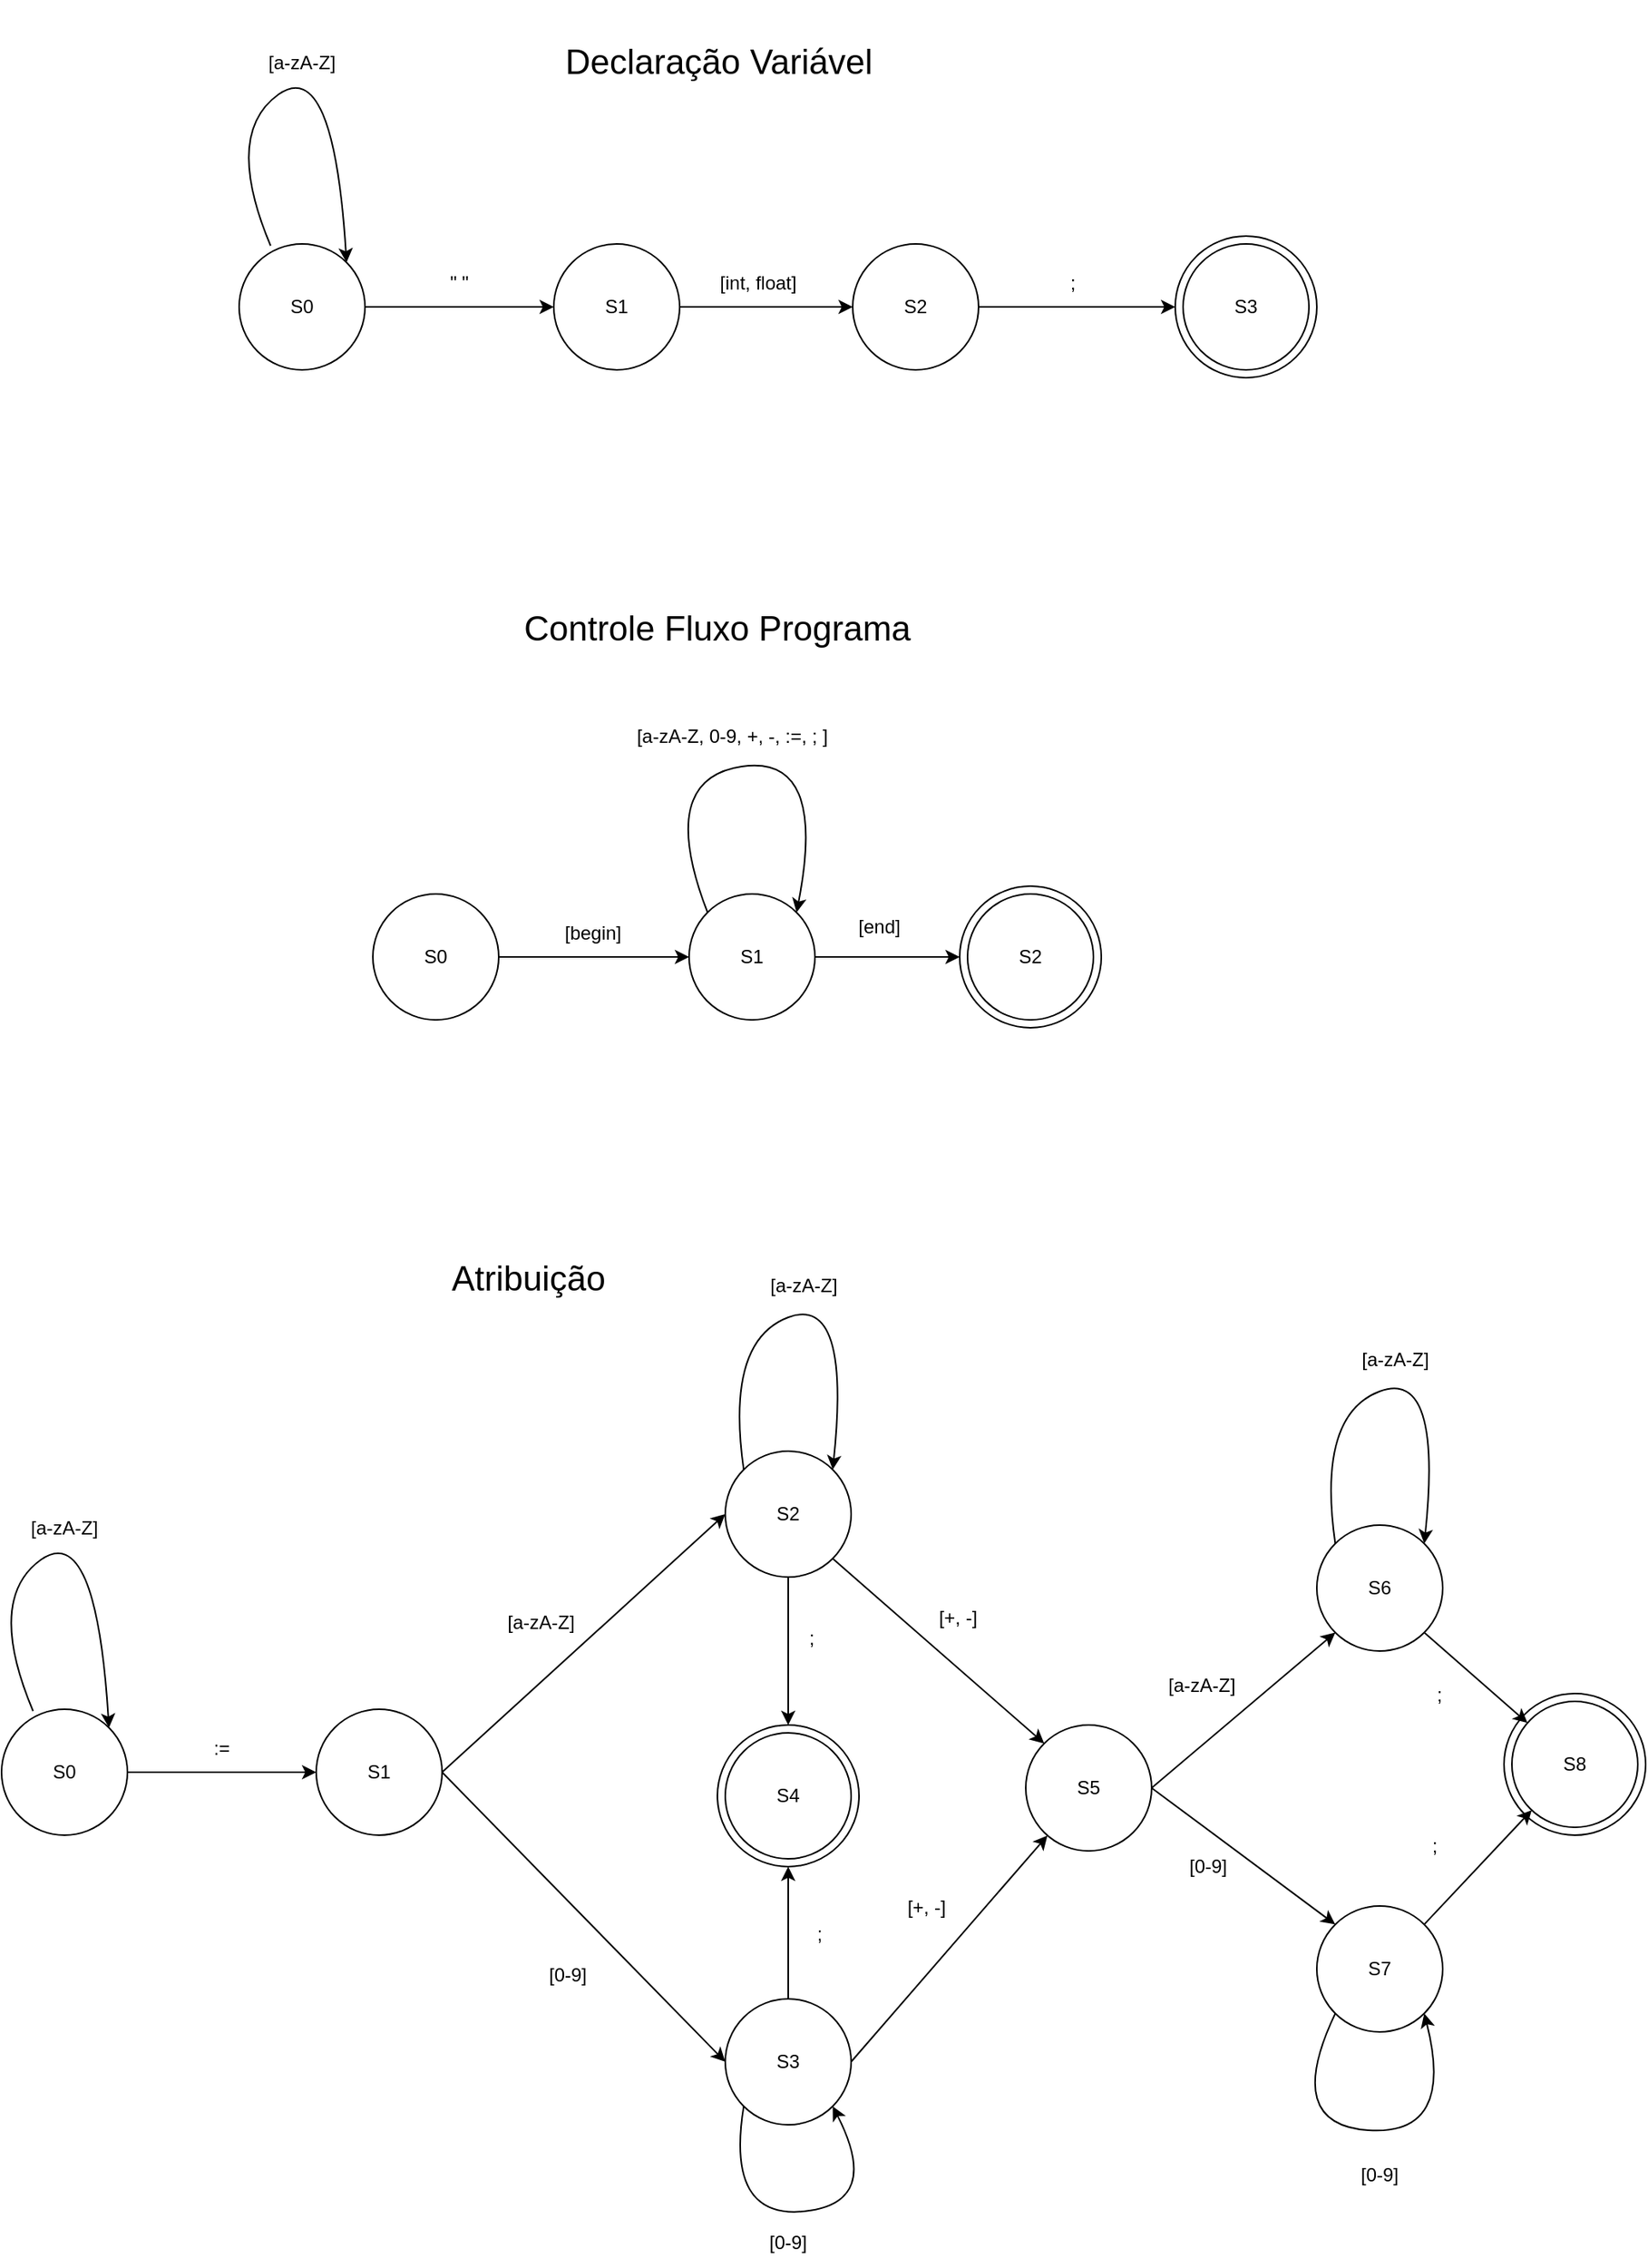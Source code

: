 <mxfile version="20.5.3" type="github">
  <diagram id="T9sVvqqCG5rmjMEnSpNM" name="Página-1">
    <mxGraphModel dx="1497" dy="1247" grid="0" gridSize="10" guides="1" tooltips="1" connect="1" arrows="1" fold="1" page="0" pageScale="1" pageWidth="827" pageHeight="1169" math="0" shadow="0">
      <root>
        <mxCell id="0" />
        <mxCell id="1" parent="0" />
        <mxCell id="89" value="" style="ellipse;whiteSpace=wrap;html=1;aspect=fixed;fontSize=12;fillColor=none;" parent="1" vertex="1">
          <mxGeometry x="794" y="292" width="90" height="90" as="geometry" />
        </mxCell>
        <mxCell id="30" value="" style="ellipse;whiteSpace=wrap;html=1;aspect=fixed;fontSize=12;fillColor=none;" parent="1" vertex="1">
          <mxGeometry x="640" y="825" width="90" height="90" as="geometry" />
        </mxCell>
        <mxCell id="4" style="edgeStyle=none;html=1;exitX=1;exitY=0.5;exitDx=0;exitDy=0;entryX=0;entryY=0.5;entryDx=0;entryDy=0;" parent="1" source="2" target="3" edge="1">
          <mxGeometry relative="1" as="geometry" />
        </mxCell>
        <mxCell id="2" value="S0" style="ellipse;whiteSpace=wrap;html=1;aspect=fixed;" parent="1" vertex="1">
          <mxGeometry x="336" y="-116" width="80" height="80" as="geometry" />
        </mxCell>
        <mxCell id="10" style="edgeStyle=none;html=1;exitX=1;exitY=0.5;exitDx=0;exitDy=0;entryX=0;entryY=0.5;entryDx=0;entryDy=0;fontSize=12;" parent="1" source="3" target="9" edge="1">
          <mxGeometry relative="1" as="geometry" />
        </mxCell>
        <mxCell id="3" value="S1" style="ellipse;whiteSpace=wrap;html=1;aspect=fixed;" parent="1" vertex="1">
          <mxGeometry x="536" y="-116" width="80" height="80" as="geometry" />
        </mxCell>
        <mxCell id="7" value="" style="curved=1;endArrow=classic;html=1;exitX=0.25;exitY=0.014;exitDx=0;exitDy=0;exitPerimeter=0;entryX=1;entryY=0;entryDx=0;entryDy=0;" parent="1" source="2" target="2" edge="1">
          <mxGeometry width="50" height="50" relative="1" as="geometry">
            <mxPoint x="366" y="-156" as="sourcePoint" />
            <mxPoint x="416" y="-206" as="targetPoint" />
            <Array as="points">
              <mxPoint x="326" y="-186" />
              <mxPoint x="396" y="-236" />
            </Array>
          </mxGeometry>
        </mxCell>
        <mxCell id="14" style="edgeStyle=none;html=1;exitX=1;exitY=0.5;exitDx=0;exitDy=0;fontSize=12;entryX=0;entryY=0.5;entryDx=0;entryDy=0;" parent="1" source="9" target="15" edge="1">
          <mxGeometry relative="1" as="geometry">
            <mxPoint x="926" y="-76" as="targetPoint" />
          </mxGeometry>
        </mxCell>
        <mxCell id="9" value="S2" style="ellipse;whiteSpace=wrap;html=1;aspect=fixed;" parent="1" vertex="1">
          <mxGeometry x="726" y="-116" width="80" height="80" as="geometry" />
        </mxCell>
        <mxCell id="12" value="[int, float]" style="text;html=1;strokeColor=none;fillColor=none;align=center;verticalAlign=middle;whiteSpace=wrap;rounded=0;fontSize=12;" parent="1" vertex="1">
          <mxGeometry x="636" y="-106" width="60" height="30" as="geometry" />
        </mxCell>
        <mxCell id="13" value="S3" style="ellipse;whiteSpace=wrap;html=1;aspect=fixed;" parent="1" vertex="1">
          <mxGeometry x="936" y="-116" width="80" height="80" as="geometry" />
        </mxCell>
        <mxCell id="15" value="" style="ellipse;whiteSpace=wrap;html=1;aspect=fixed;fontSize=12;fillColor=none;" parent="1" vertex="1">
          <mxGeometry x="931" y="-121" width="90" height="90" as="geometry" />
        </mxCell>
        <mxCell id="17" value=";" style="text;html=1;strokeColor=none;fillColor=none;align=center;verticalAlign=middle;whiteSpace=wrap;rounded=0;fontSize=12;" parent="1" vertex="1">
          <mxGeometry x="836" y="-106" width="60" height="30" as="geometry" />
        </mxCell>
        <mxCell id="18" value="[a-zA-Z]" style="text;html=1;strokeColor=none;fillColor=none;align=center;verticalAlign=middle;whiteSpace=wrap;rounded=0;fontSize=12;" parent="1" vertex="1">
          <mxGeometry x="346" y="-246" width="60" height="30" as="geometry" />
        </mxCell>
        <mxCell id="19" value="&quot; &quot;" style="text;html=1;strokeColor=none;fillColor=none;align=center;verticalAlign=middle;whiteSpace=wrap;rounded=0;fontSize=12;" parent="1" vertex="1">
          <mxGeometry x="446" y="-106" width="60" height="30" as="geometry" />
        </mxCell>
        <mxCell id="20" value="&lt;font style=&quot;font-size: 22px&quot;&gt;Declaração Variável&lt;/font&gt;" style="text;html=1;strokeColor=none;fillColor=none;align=center;verticalAlign=middle;whiteSpace=wrap;rounded=0;fontSize=12;" parent="1" vertex="1">
          <mxGeometry x="496" y="-271" width="290" height="80" as="geometry" />
        </mxCell>
        <mxCell id="21" style="edgeStyle=none;html=1;exitX=1;exitY=0.5;exitDx=0;exitDy=0;entryX=0;entryY=0.5;entryDx=0;entryDy=0;" parent="1" source="22" target="24" edge="1">
          <mxGeometry relative="1" as="geometry" />
        </mxCell>
        <mxCell id="22" value="S0" style="ellipse;whiteSpace=wrap;html=1;aspect=fixed;" parent="1" vertex="1">
          <mxGeometry x="185" y="815" width="80" height="80" as="geometry" />
        </mxCell>
        <mxCell id="23" style="edgeStyle=none;html=1;exitX=1;exitY=0.5;exitDx=0;exitDy=0;entryX=0;entryY=0.5;entryDx=0;entryDy=0;fontSize=12;" parent="1" source="24" target="27" edge="1">
          <mxGeometry relative="1" as="geometry" />
        </mxCell>
        <mxCell id="36" style="edgeStyle=none;html=1;exitX=1;exitY=0.5;exitDx=0;exitDy=0;entryX=0;entryY=0.5;entryDx=0;entryDy=0;fontSize=22;" parent="1" source="24" target="35" edge="1">
          <mxGeometry relative="1" as="geometry" />
        </mxCell>
        <mxCell id="24" value="S1" style="ellipse;whiteSpace=wrap;html=1;aspect=fixed;" parent="1" vertex="1">
          <mxGeometry x="385" y="815" width="80" height="80" as="geometry" />
        </mxCell>
        <mxCell id="25" value="" style="curved=1;endArrow=classic;html=1;exitX=0.25;exitY=0.014;exitDx=0;exitDy=0;exitPerimeter=0;entryX=1;entryY=0;entryDx=0;entryDy=0;" parent="1" source="22" target="22" edge="1">
          <mxGeometry width="50" height="50" relative="1" as="geometry">
            <mxPoint x="215" y="775" as="sourcePoint" />
            <mxPoint x="265" y="725" as="targetPoint" />
            <Array as="points">
              <mxPoint x="175" y="745" />
              <mxPoint x="245" y="695" />
            </Array>
          </mxGeometry>
        </mxCell>
        <mxCell id="26" style="edgeStyle=none;html=1;exitX=0.5;exitY=1;exitDx=0;exitDy=0;fontSize=12;entryX=0.5;entryY=0;entryDx=0;entryDy=0;" parent="1" source="27" target="30" edge="1">
          <mxGeometry relative="1" as="geometry">
            <mxPoint x="685" y="755" as="targetPoint" />
          </mxGeometry>
        </mxCell>
        <mxCell id="79" style="edgeStyle=none;html=1;exitX=1;exitY=1;exitDx=0;exitDy=0;entryX=0;entryY=0;entryDx=0;entryDy=0;fontSize=22;" parent="1" source="27" target="65" edge="1">
          <mxGeometry relative="1" as="geometry" />
        </mxCell>
        <mxCell id="27" value="S2" style="ellipse;whiteSpace=wrap;html=1;aspect=fixed;" parent="1" vertex="1">
          <mxGeometry x="645" y="651" width="80" height="80" as="geometry" />
        </mxCell>
        <mxCell id="29" value="S4" style="ellipse;whiteSpace=wrap;html=1;aspect=fixed;" parent="1" vertex="1">
          <mxGeometry x="645" y="830" width="80" height="80" as="geometry" />
        </mxCell>
        <mxCell id="31" value=";" style="text;html=1;strokeColor=none;fillColor=none;align=center;verticalAlign=middle;whiteSpace=wrap;rounded=0;fontSize=12;" parent="1" vertex="1">
          <mxGeometry x="670" y="755" width="60" height="30" as="geometry" />
        </mxCell>
        <mxCell id="32" value="[a-zA-Z]" style="text;html=1;strokeColor=none;fillColor=none;align=center;verticalAlign=middle;whiteSpace=wrap;rounded=0;fontSize=12;" parent="1" vertex="1">
          <mxGeometry x="195" y="685" width="60" height="30" as="geometry" />
        </mxCell>
        <mxCell id="33" value=":=" style="text;html=1;strokeColor=none;fillColor=none;align=center;verticalAlign=middle;whiteSpace=wrap;rounded=0;fontSize=12;" parent="1" vertex="1">
          <mxGeometry x="295" y="825" width="60" height="30" as="geometry" />
        </mxCell>
        <mxCell id="34" value="&lt;font style=&quot;font-size: 22px&quot;&gt;Atribuição&lt;/font&gt;" style="text;html=1;strokeColor=none;fillColor=none;align=center;verticalAlign=middle;whiteSpace=wrap;rounded=0;fontSize=12;" parent="1" vertex="1">
          <mxGeometry x="375" y="502" width="290" height="80" as="geometry" />
        </mxCell>
        <mxCell id="37" style="edgeStyle=none;html=1;exitX=0.5;exitY=0;exitDx=0;exitDy=0;fontSize=22;entryX=0.5;entryY=1;entryDx=0;entryDy=0;" parent="1" source="35" target="30" edge="1">
          <mxGeometry relative="1" as="geometry" />
        </mxCell>
        <mxCell id="51" style="edgeStyle=none;html=1;exitX=1;exitY=0.5;exitDx=0;exitDy=0;fontSize=22;" parent="1" source="35" target="65" edge="1">
          <mxGeometry relative="1" as="geometry">
            <mxPoint x="903" y="855" as="targetPoint" />
          </mxGeometry>
        </mxCell>
        <mxCell id="35" value="S3" style="ellipse;whiteSpace=wrap;html=1;aspect=fixed;" parent="1" vertex="1">
          <mxGeometry x="645" y="999" width="80" height="80" as="geometry" />
        </mxCell>
        <mxCell id="38" value=";" style="text;html=1;strokeColor=none;fillColor=none;align=center;verticalAlign=middle;whiteSpace=wrap;rounded=0;fontSize=12;" parent="1" vertex="1">
          <mxGeometry x="675" y="943" width="60" height="30" as="geometry" />
        </mxCell>
        <mxCell id="39" value="[a-zA-Z]" style="text;html=1;strokeColor=none;fillColor=none;align=center;verticalAlign=middle;whiteSpace=wrap;rounded=0;fontSize=12;" parent="1" vertex="1">
          <mxGeometry x="498" y="745" width="60" height="30" as="geometry" />
        </mxCell>
        <mxCell id="40" value="[a-zA-Z]" style="text;html=1;strokeColor=none;fillColor=none;align=center;verticalAlign=middle;whiteSpace=wrap;rounded=0;fontSize=12;" parent="1" vertex="1">
          <mxGeometry x="665" y="531" width="60" height="30" as="geometry" />
        </mxCell>
        <mxCell id="41" value="" style="curved=1;endArrow=classic;html=1;fontSize=22;exitX=0;exitY=0;exitDx=0;exitDy=0;entryX=1;entryY=0;entryDx=0;entryDy=0;" parent="1" source="27" target="27" edge="1">
          <mxGeometry width="50" height="50" relative="1" as="geometry">
            <mxPoint x="605" y="651" as="sourcePoint" />
            <mxPoint x="655" y="601" as="targetPoint" />
            <Array as="points">
              <mxPoint x="645" y="581" />
              <mxPoint x="725" y="551" />
            </Array>
          </mxGeometry>
        </mxCell>
        <mxCell id="42" value="[0-9]" style="text;html=1;strokeColor=none;fillColor=none;align=center;verticalAlign=middle;whiteSpace=wrap;rounded=0;fontSize=12;" parent="1" vertex="1">
          <mxGeometry x="515" y="969" width="60" height="30" as="geometry" />
        </mxCell>
        <mxCell id="43" value="" style="curved=1;endArrow=classic;html=1;fontSize=22;exitX=0;exitY=1;exitDx=0;exitDy=0;entryX=1;entryY=1;entryDx=0;entryDy=0;" parent="1" source="35" target="35" edge="1">
          <mxGeometry width="50" height="50" relative="1" as="geometry">
            <mxPoint x="695" y="1189" as="sourcePoint" />
            <mxPoint x="745" y="1139" as="targetPoint" />
            <Array as="points">
              <mxPoint x="645" y="1139" />
              <mxPoint x="745" y="1129" />
            </Array>
          </mxGeometry>
        </mxCell>
        <mxCell id="44" value="[0-9]" style="text;html=1;strokeColor=none;fillColor=none;align=center;verticalAlign=middle;whiteSpace=wrap;rounded=0;fontSize=12;" parent="1" vertex="1">
          <mxGeometry x="655" y="1139" width="60" height="30" as="geometry" />
        </mxCell>
        <mxCell id="53" value="[+, -]" style="text;html=1;strokeColor=none;fillColor=none;align=center;verticalAlign=middle;whiteSpace=wrap;rounded=0;fontSize=12;" parent="1" vertex="1">
          <mxGeometry x="763" y="742" width="60" height="30" as="geometry" />
        </mxCell>
        <mxCell id="62" value="" style="ellipse;whiteSpace=wrap;html=1;aspect=fixed;fontSize=12;fillColor=none;" parent="1" vertex="1">
          <mxGeometry x="1140" y="805" width="90" height="90" as="geometry" />
        </mxCell>
        <mxCell id="63" style="edgeStyle=none;html=1;exitX=1;exitY=0.5;exitDx=0;exitDy=0;entryX=0;entryY=1;entryDx=0;entryDy=0;fontSize=12;" parent="1" source="65" target="67" edge="1">
          <mxGeometry relative="1" as="geometry" />
        </mxCell>
        <mxCell id="64" style="edgeStyle=none;html=1;exitX=1;exitY=0.5;exitDx=0;exitDy=0;entryX=0;entryY=0;entryDx=0;entryDy=0;fontSize=22;" parent="1" source="65" target="71" edge="1">
          <mxGeometry relative="1" as="geometry" />
        </mxCell>
        <mxCell id="65" value="S5" style="ellipse;whiteSpace=wrap;html=1;aspect=fixed;" parent="1" vertex="1">
          <mxGeometry x="836" y="825" width="80" height="80" as="geometry" />
        </mxCell>
        <mxCell id="83" style="edgeStyle=none;html=1;exitX=1;exitY=1;exitDx=0;exitDy=0;fontSize=22;" parent="1" source="67" target="68" edge="1">
          <mxGeometry relative="1" as="geometry" />
        </mxCell>
        <mxCell id="67" value="S6" style="ellipse;whiteSpace=wrap;html=1;aspect=fixed;" parent="1" vertex="1">
          <mxGeometry x="1021" y="698" width="80" height="80" as="geometry" />
        </mxCell>
        <mxCell id="68" value="S8" style="ellipse;whiteSpace=wrap;html=1;aspect=fixed;" parent="1" vertex="1">
          <mxGeometry x="1145" y="810" width="80" height="80" as="geometry" />
        </mxCell>
        <mxCell id="69" value=";" style="text;html=1;strokeColor=none;fillColor=none;align=center;verticalAlign=middle;whiteSpace=wrap;rounded=0;fontSize=12;" parent="1" vertex="1">
          <mxGeometry x="1069" y="791" width="60" height="30" as="geometry" />
        </mxCell>
        <mxCell id="70" style="edgeStyle=none;html=1;exitX=1;exitY=0;exitDx=0;exitDy=0;fontSize=22;" parent="1" source="71" target="68" edge="1">
          <mxGeometry relative="1" as="geometry">
            <mxPoint x="1132" y="893" as="targetPoint" />
          </mxGeometry>
        </mxCell>
        <mxCell id="71" value="S7" style="ellipse;whiteSpace=wrap;html=1;aspect=fixed;" parent="1" vertex="1">
          <mxGeometry x="1021" y="940" width="80" height="80" as="geometry" />
        </mxCell>
        <mxCell id="72" value=";" style="text;html=1;strokeColor=none;fillColor=none;align=center;verticalAlign=middle;whiteSpace=wrap;rounded=0;fontSize=12;" parent="1" vertex="1">
          <mxGeometry x="1066" y="887" width="60" height="30" as="geometry" />
        </mxCell>
        <mxCell id="73" value="[a-zA-Z]" style="text;html=1;strokeColor=none;fillColor=none;align=center;verticalAlign=middle;whiteSpace=wrap;rounded=0;fontSize=12;" parent="1" vertex="1">
          <mxGeometry x="918" y="785" width="60" height="30" as="geometry" />
        </mxCell>
        <mxCell id="74" value="[a-zA-Z]" style="text;html=1;strokeColor=none;fillColor=none;align=center;verticalAlign=middle;whiteSpace=wrap;rounded=0;fontSize=12;" parent="1" vertex="1">
          <mxGeometry x="1041" y="578" width="60" height="30" as="geometry" />
        </mxCell>
        <mxCell id="75" value="" style="curved=1;endArrow=classic;html=1;fontSize=22;exitX=0;exitY=0;exitDx=0;exitDy=0;entryX=1;entryY=0;entryDx=0;entryDy=0;" parent="1" source="67" target="67" edge="1">
          <mxGeometry width="50" height="50" relative="1" as="geometry">
            <mxPoint x="981" y="698" as="sourcePoint" />
            <mxPoint x="1031" y="648" as="targetPoint" />
            <Array as="points">
              <mxPoint x="1021" y="628" />
              <mxPoint x="1101" y="598" />
            </Array>
          </mxGeometry>
        </mxCell>
        <mxCell id="76" value="[0-9]" style="text;html=1;strokeColor=none;fillColor=none;align=center;verticalAlign=middle;whiteSpace=wrap;rounded=0;fontSize=12;" parent="1" vertex="1">
          <mxGeometry x="922" y="900" width="60" height="30" as="geometry" />
        </mxCell>
        <mxCell id="77" value="" style="curved=1;endArrow=classic;html=1;fontSize=22;exitX=0;exitY=1;exitDx=0;exitDy=0;entryX=1;entryY=1;entryDx=0;entryDy=0;" parent="1" source="71" target="71" edge="1">
          <mxGeometry width="50" height="50" relative="1" as="geometry">
            <mxPoint x="1049" y="1129" as="sourcePoint" />
            <mxPoint x="1099" y="1079" as="targetPoint" />
            <Array as="points">
              <mxPoint x="999" y="1079" />
              <mxPoint x="1109" y="1086" />
            </Array>
          </mxGeometry>
        </mxCell>
        <mxCell id="78" value="[0-9]" style="text;html=1;strokeColor=none;fillColor=none;align=center;verticalAlign=middle;whiteSpace=wrap;rounded=0;fontSize=12;" parent="1" vertex="1">
          <mxGeometry x="1031" y="1096" width="60" height="30" as="geometry" />
        </mxCell>
        <mxCell id="97" style="edgeStyle=none;html=1;exitX=1;exitY=0.5;exitDx=0;exitDy=0;entryX=0;entryY=0.5;entryDx=0;entryDy=0;fontSize=22;" parent="1" source="87" target="96" edge="1">
          <mxGeometry relative="1" as="geometry" />
        </mxCell>
        <mxCell id="87" value="S0" style="ellipse;whiteSpace=wrap;html=1;aspect=fixed;" parent="1" vertex="1">
          <mxGeometry x="421" y="297" width="80" height="80" as="geometry" />
        </mxCell>
        <mxCell id="88" value="S2" style="ellipse;whiteSpace=wrap;html=1;aspect=fixed;" parent="1" vertex="1">
          <mxGeometry x="799" y="297" width="80" height="80" as="geometry" />
        </mxCell>
        <mxCell id="90" value="[begin]" style="text;html=1;strokeColor=none;fillColor=none;align=center;verticalAlign=middle;whiteSpace=wrap;rounded=0;fontSize=12;" parent="1" vertex="1">
          <mxGeometry x="531" y="307" width="60" height="30" as="geometry" />
        </mxCell>
        <mxCell id="95" value="" style="curved=1;endArrow=classic;html=1;fontSize=22;exitX=0;exitY=0;exitDx=0;exitDy=0;entryX=1;entryY=0;entryDx=0;entryDy=0;" parent="1" source="96" target="96" edge="1">
          <mxGeometry width="50" height="50" relative="1" as="geometry">
            <mxPoint x="618" y="237" as="sourcePoint" />
            <mxPoint x="668" y="187" as="targetPoint" />
            <Array as="points">
              <mxPoint x="601" y="224" />
              <mxPoint x="710" y="208" />
            </Array>
          </mxGeometry>
        </mxCell>
        <mxCell id="98" style="edgeStyle=none;html=1;exitX=1;exitY=0.5;exitDx=0;exitDy=0;entryX=0;entryY=0.5;entryDx=0;entryDy=0;fontSize=22;" parent="1" source="96" target="89" edge="1">
          <mxGeometry relative="1" as="geometry" />
        </mxCell>
        <mxCell id="96" value="S1" style="ellipse;whiteSpace=wrap;html=1;aspect=fixed;" parent="1" vertex="1">
          <mxGeometry x="622" y="297" width="80" height="80" as="geometry" />
        </mxCell>
        <mxCell id="99" value="[end]" style="text;html=1;strokeColor=none;fillColor=none;align=center;verticalAlign=middle;whiteSpace=wrap;rounded=0;fontSize=12;" parent="1" vertex="1">
          <mxGeometry x="713" y="303" width="60" height="30" as="geometry" />
        </mxCell>
        <mxCell id="101" value="[a-zA-Z, 0-9, +, -, :=, ; ]" style="text;html=1;strokeColor=none;fillColor=none;align=center;verticalAlign=middle;whiteSpace=wrap;rounded=0;fontSize=12;" parent="1" vertex="1">
          <mxGeometry x="546" y="182" width="207" height="30" as="geometry" />
        </mxCell>
        <mxCell id="FOSHZDAyPIkacnDiIbZm-101" value="&lt;font style=&quot;font-size: 22px&quot;&gt;Controle Fluxo Programa&lt;/font&gt;" style="text;html=1;strokeColor=none;fillColor=none;align=center;verticalAlign=middle;whiteSpace=wrap;rounded=0;fontSize=12;" vertex="1" parent="1">
          <mxGeometry x="495" y="89" width="290" height="80" as="geometry" />
        </mxCell>
        <mxCell id="FOSHZDAyPIkacnDiIbZm-102" value="[+, -]" style="text;html=1;strokeColor=none;fillColor=none;align=center;verticalAlign=middle;whiteSpace=wrap;rounded=0;fontSize=12;" vertex="1" parent="1">
          <mxGeometry x="743" y="926" width="60" height="30" as="geometry" />
        </mxCell>
      </root>
    </mxGraphModel>
  </diagram>
</mxfile>
